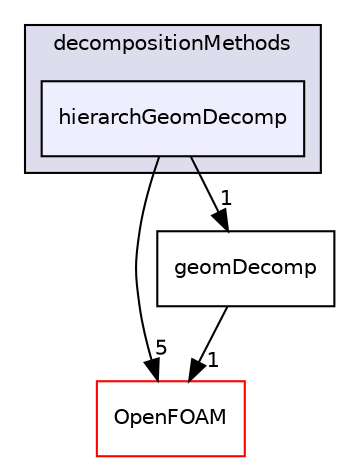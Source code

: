 digraph "src/parallel/decompose/decompositionMethods/hierarchGeomDecomp" {
  bgcolor=transparent;
  compound=true
  node [ fontsize="10", fontname="Helvetica"];
  edge [ labelfontsize="10", labelfontname="Helvetica"];
  subgraph clusterdir_e3b70d1802e286fd48b60eaae8da0038 {
    graph [ bgcolor="#ddddee", pencolor="black", label="decompositionMethods" fontname="Helvetica", fontsize="10", URL="dir_e3b70d1802e286fd48b60eaae8da0038.html"]
  dir_30e3ac22c6f317209f7244332bdc9a90 [shape=box, label="hierarchGeomDecomp", style="filled", fillcolor="#eeeeff", pencolor="black", URL="dir_30e3ac22c6f317209f7244332bdc9a90.html"];
  }
  dir_c5473ff19b20e6ec4dfe5c310b3778a8 [shape=box label="OpenFOAM" color="red" URL="dir_c5473ff19b20e6ec4dfe5c310b3778a8.html"];
  dir_9e69b39d0380318df2fa662500312bbd [shape=box label="geomDecomp" URL="dir_9e69b39d0380318df2fa662500312bbd.html"];
  dir_30e3ac22c6f317209f7244332bdc9a90->dir_c5473ff19b20e6ec4dfe5c310b3778a8 [headlabel="5", labeldistance=1.5 headhref="dir_002457_001898.html"];
  dir_30e3ac22c6f317209f7244332bdc9a90->dir_9e69b39d0380318df2fa662500312bbd [headlabel="1", labeldistance=1.5 headhref="dir_002457_002456.html"];
  dir_9e69b39d0380318df2fa662500312bbd->dir_c5473ff19b20e6ec4dfe5c310b3778a8 [headlabel="1", labeldistance=1.5 headhref="dir_002456_001898.html"];
}
